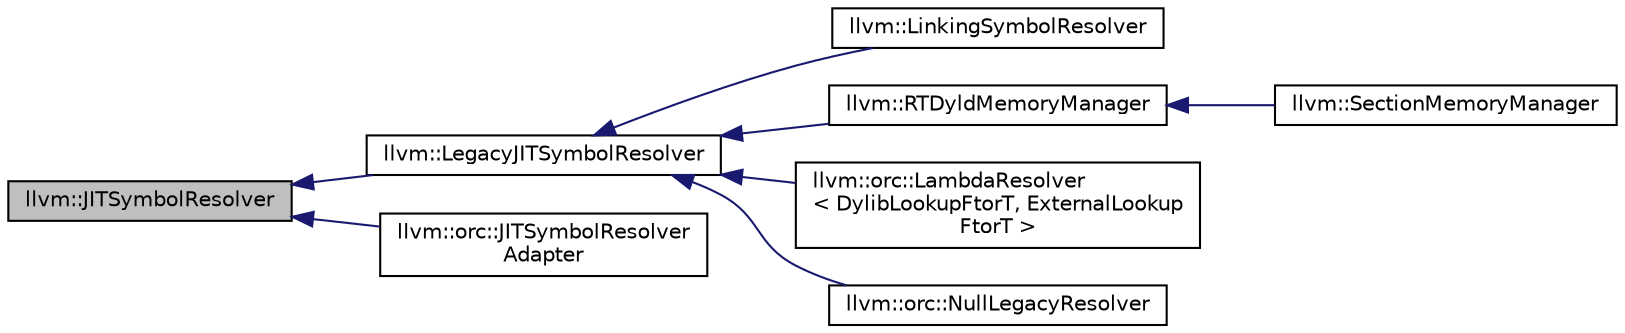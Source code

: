 digraph "llvm::JITSymbolResolver"
{
 // LATEX_PDF_SIZE
  bgcolor="transparent";
  edge [fontname="Helvetica",fontsize="10",labelfontname="Helvetica",labelfontsize="10"];
  node [fontname="Helvetica",fontsize="10",shape="box"];
  rankdir="LR";
  Node1 [label="llvm::JITSymbolResolver",height=0.2,width=0.4,color="black", fillcolor="grey75", style="filled", fontcolor="black",tooltip="Symbol resolution interface."];
  Node1 -> Node2 [dir="back",color="midnightblue",fontsize="10",style="solid",fontname="Helvetica"];
  Node2 [label="llvm::LegacyJITSymbolResolver",height=0.2,width=0.4,color="black",URL="$classllvm_1_1LegacyJITSymbolResolver.html",tooltip="Legacy symbol resolution interface."];
  Node2 -> Node3 [dir="back",color="midnightblue",fontsize="10",style="solid",fontname="Helvetica"];
  Node3 [label="llvm::LinkingSymbolResolver",height=0.2,width=0.4,color="black",URL="$classllvm_1_1LinkingSymbolResolver.html",tooltip=" "];
  Node2 -> Node4 [dir="back",color="midnightblue",fontsize="10",style="solid",fontname="Helvetica"];
  Node4 [label="llvm::RTDyldMemoryManager",height=0.2,width=0.4,color="black",URL="$classllvm_1_1RTDyldMemoryManager.html",tooltip=" "];
  Node4 -> Node5 [dir="back",color="midnightblue",fontsize="10",style="solid",fontname="Helvetica"];
  Node5 [label="llvm::SectionMemoryManager",height=0.2,width=0.4,color="black",URL="$classllvm_1_1SectionMemoryManager.html",tooltip="This is a simple memory manager which implements the methods called by the RuntimeDyld class to alloc..."];
  Node2 -> Node6 [dir="back",color="midnightblue",fontsize="10",style="solid",fontname="Helvetica"];
  Node6 [label="llvm::orc::LambdaResolver\l\< DylibLookupFtorT, ExternalLookup\lFtorT \>",height=0.2,width=0.4,color="black",URL="$classllvm_1_1orc_1_1LambdaResolver.html",tooltip=" "];
  Node2 -> Node7 [dir="back",color="midnightblue",fontsize="10",style="solid",fontname="Helvetica"];
  Node7 [label="llvm::orc::NullLegacyResolver",height=0.2,width=0.4,color="black",URL="$classllvm_1_1orc_1_1NullLegacyResolver.html",tooltip="SymbolResolver impliementation that rejects all resolution requests."];
  Node1 -> Node8 [dir="back",color="midnightblue",fontsize="10",style="solid",fontname="Helvetica"];
  Node8 [label="llvm::orc::JITSymbolResolver\lAdapter",height=0.2,width=0.4,color="black",URL="$classllvm_1_1orc_1_1JITSymbolResolverAdapter.html",tooltip="Legacy adapter. Remove once we kill off the old ORC layers."];
}
